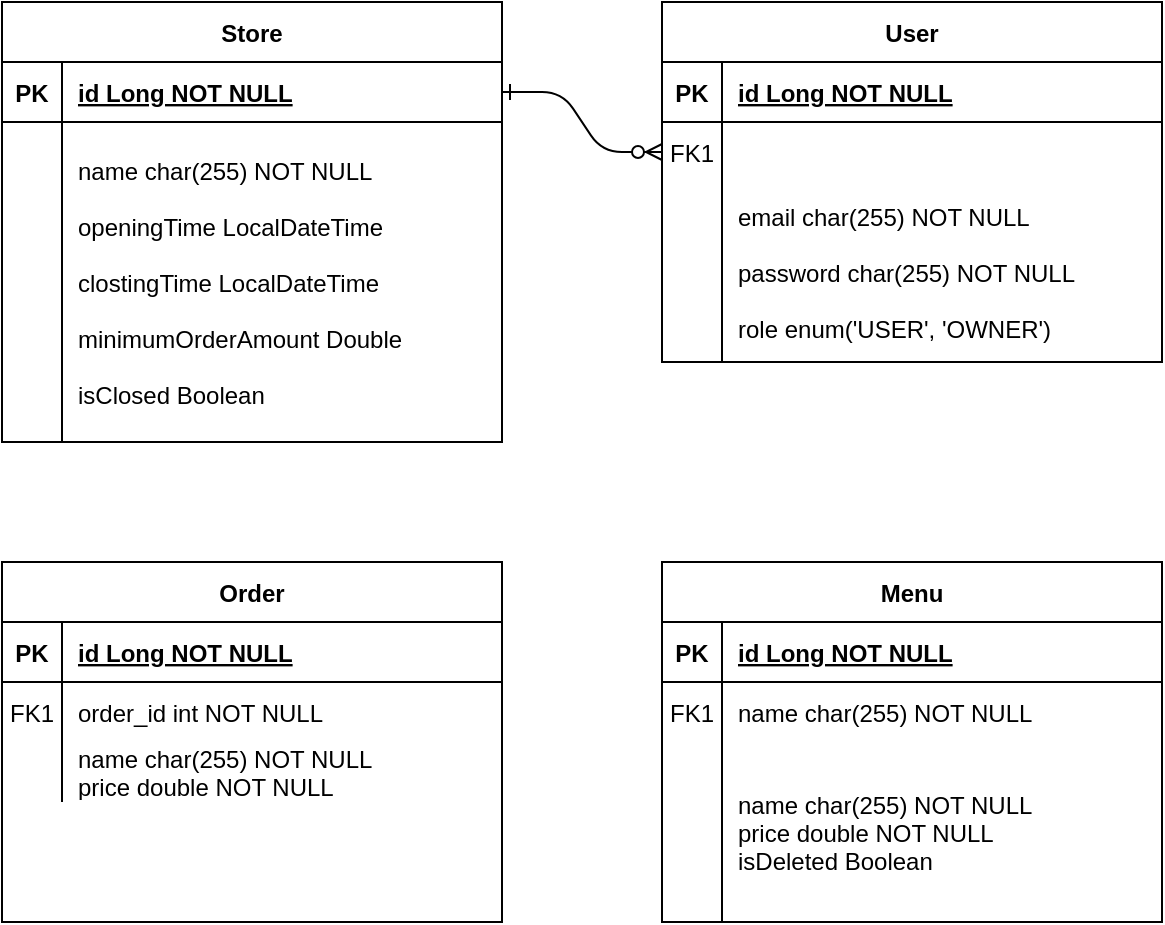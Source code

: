 <mxfile version="24.7.14">
  <diagram id="R2lEEEUBdFMjLlhIrx00" name="Page-1">
    <mxGraphModel dx="1042" dy="531" grid="1" gridSize="10" guides="1" tooltips="1" connect="1" arrows="1" fold="1" page="1" pageScale="1" pageWidth="850" pageHeight="1100" math="0" shadow="0" extFonts="Permanent Marker^https://fonts.googleapis.com/css?family=Permanent+Marker">
      <root>
        <mxCell id="0" />
        <mxCell id="1" parent="0" />
        <mxCell id="U4Ox5Y5ZCVdUWK1vtRIg-1" value="" style="edgeStyle=entityRelationEdgeStyle;endArrow=ERzeroToMany;startArrow=ERone;endFill=1;startFill=0;" edge="1" parent="1" source="U4Ox5Y5ZCVdUWK1vtRIg-24" target="U4Ox5Y5ZCVdUWK1vtRIg-7">
          <mxGeometry width="100" height="100" relative="1" as="geometry">
            <mxPoint x="340" y="720" as="sourcePoint" />
            <mxPoint x="440" y="620" as="targetPoint" />
          </mxGeometry>
        </mxCell>
        <mxCell id="U4Ox5Y5ZCVdUWK1vtRIg-3" value="User" style="shape=table;startSize=30;container=1;collapsible=1;childLayout=tableLayout;fixedRows=1;rowLines=0;fontStyle=1;align=center;resizeLast=1;" vertex="1" parent="1">
          <mxGeometry x="450" y="120" width="250" height="180" as="geometry" />
        </mxCell>
        <mxCell id="U4Ox5Y5ZCVdUWK1vtRIg-4" value="" style="shape=partialRectangle;collapsible=0;dropTarget=0;pointerEvents=0;fillColor=none;points=[[0,0.5],[1,0.5]];portConstraint=eastwest;top=0;left=0;right=0;bottom=1;" vertex="1" parent="U4Ox5Y5ZCVdUWK1vtRIg-3">
          <mxGeometry y="30" width="250" height="30" as="geometry" />
        </mxCell>
        <mxCell id="U4Ox5Y5ZCVdUWK1vtRIg-5" value="PK" style="shape=partialRectangle;overflow=hidden;connectable=0;fillColor=none;top=0;left=0;bottom=0;right=0;fontStyle=1;" vertex="1" parent="U4Ox5Y5ZCVdUWK1vtRIg-4">
          <mxGeometry width="30" height="30" as="geometry">
            <mxRectangle width="30" height="30" as="alternateBounds" />
          </mxGeometry>
        </mxCell>
        <mxCell id="U4Ox5Y5ZCVdUWK1vtRIg-6" value="id Long NOT NULL " style="shape=partialRectangle;overflow=hidden;connectable=0;fillColor=none;top=0;left=0;bottom=0;right=0;align=left;spacingLeft=6;fontStyle=5;" vertex="1" parent="U4Ox5Y5ZCVdUWK1vtRIg-4">
          <mxGeometry x="30" width="220" height="30" as="geometry">
            <mxRectangle width="220" height="30" as="alternateBounds" />
          </mxGeometry>
        </mxCell>
        <mxCell id="U4Ox5Y5ZCVdUWK1vtRIg-7" value="" style="shape=partialRectangle;collapsible=0;dropTarget=0;pointerEvents=0;fillColor=none;points=[[0,0.5],[1,0.5]];portConstraint=eastwest;top=0;left=0;right=0;bottom=0;" vertex="1" parent="U4Ox5Y5ZCVdUWK1vtRIg-3">
          <mxGeometry y="60" width="250" height="30" as="geometry" />
        </mxCell>
        <mxCell id="U4Ox5Y5ZCVdUWK1vtRIg-8" value="FK1" style="shape=partialRectangle;overflow=hidden;connectable=0;fillColor=none;top=0;left=0;bottom=0;right=0;" vertex="1" parent="U4Ox5Y5ZCVdUWK1vtRIg-7">
          <mxGeometry width="30" height="30" as="geometry">
            <mxRectangle width="30" height="30" as="alternateBounds" />
          </mxGeometry>
        </mxCell>
        <mxCell id="U4Ox5Y5ZCVdUWK1vtRIg-9" value="" style="shape=partialRectangle;overflow=hidden;connectable=0;fillColor=none;top=0;left=0;bottom=0;right=0;align=left;spacingLeft=6;" vertex="1" parent="U4Ox5Y5ZCVdUWK1vtRIg-7">
          <mxGeometry x="30" width="220" height="30" as="geometry">
            <mxRectangle width="220" height="30" as="alternateBounds" />
          </mxGeometry>
        </mxCell>
        <mxCell id="U4Ox5Y5ZCVdUWK1vtRIg-10" value="" style="shape=partialRectangle;collapsible=0;dropTarget=0;pointerEvents=0;fillColor=none;points=[[0,0.5],[1,0.5]];portConstraint=eastwest;top=0;left=0;right=0;bottom=0;" vertex="1" parent="U4Ox5Y5ZCVdUWK1vtRIg-3">
          <mxGeometry y="90" width="250" height="90" as="geometry" />
        </mxCell>
        <mxCell id="U4Ox5Y5ZCVdUWK1vtRIg-11" value="" style="shape=partialRectangle;overflow=hidden;connectable=0;fillColor=none;top=0;left=0;bottom=0;right=0;" vertex="1" parent="U4Ox5Y5ZCVdUWK1vtRIg-10">
          <mxGeometry width="30" height="90" as="geometry">
            <mxRectangle width="30" height="90" as="alternateBounds" />
          </mxGeometry>
        </mxCell>
        <mxCell id="U4Ox5Y5ZCVdUWK1vtRIg-12" value="email char(255) NOT NULL&#xa;&#xa;password char(255) NOT NULL&#xa;&#xa;role enum(&#39;USER&#39;, &#39;OWNER&#39;)" style="shape=partialRectangle;overflow=hidden;connectable=0;fillColor=none;top=0;left=0;bottom=0;right=0;align=left;spacingLeft=6;" vertex="1" parent="U4Ox5Y5ZCVdUWK1vtRIg-10">
          <mxGeometry x="30" width="220" height="90" as="geometry">
            <mxRectangle width="220" height="90" as="alternateBounds" />
          </mxGeometry>
        </mxCell>
        <mxCell id="U4Ox5Y5ZCVdUWK1vtRIg-13" value="Menu" style="shape=table;startSize=30;container=1;collapsible=1;childLayout=tableLayout;fixedRows=1;rowLines=0;fontStyle=1;align=center;resizeLast=1;" vertex="1" parent="1">
          <mxGeometry x="450" y="400" width="250" height="180" as="geometry" />
        </mxCell>
        <mxCell id="U4Ox5Y5ZCVdUWK1vtRIg-14" value="" style="shape=partialRectangle;collapsible=0;dropTarget=0;pointerEvents=0;fillColor=none;points=[[0,0.5],[1,0.5]];portConstraint=eastwest;top=0;left=0;right=0;bottom=1;" vertex="1" parent="U4Ox5Y5ZCVdUWK1vtRIg-13">
          <mxGeometry y="30" width="250" height="30" as="geometry" />
        </mxCell>
        <mxCell id="U4Ox5Y5ZCVdUWK1vtRIg-15" value="PK" style="shape=partialRectangle;overflow=hidden;connectable=0;fillColor=none;top=0;left=0;bottom=0;right=0;fontStyle=1;" vertex="1" parent="U4Ox5Y5ZCVdUWK1vtRIg-14">
          <mxGeometry width="30" height="30" as="geometry">
            <mxRectangle width="30" height="30" as="alternateBounds" />
          </mxGeometry>
        </mxCell>
        <mxCell id="U4Ox5Y5ZCVdUWK1vtRIg-16" value="id Long NOT NULL " style="shape=partialRectangle;overflow=hidden;connectable=0;fillColor=none;top=0;left=0;bottom=0;right=0;align=left;spacingLeft=6;fontStyle=5;" vertex="1" parent="U4Ox5Y5ZCVdUWK1vtRIg-14">
          <mxGeometry x="30" width="220" height="30" as="geometry">
            <mxRectangle width="220" height="30" as="alternateBounds" />
          </mxGeometry>
        </mxCell>
        <mxCell id="U4Ox5Y5ZCVdUWK1vtRIg-17" value="" style="shape=partialRectangle;collapsible=0;dropTarget=0;pointerEvents=0;fillColor=none;points=[[0,0.5],[1,0.5]];portConstraint=eastwest;top=0;left=0;right=0;bottom=0;" vertex="1" parent="U4Ox5Y5ZCVdUWK1vtRIg-13">
          <mxGeometry y="60" width="250" height="30" as="geometry" />
        </mxCell>
        <mxCell id="U4Ox5Y5ZCVdUWK1vtRIg-18" value="FK1" style="shape=partialRectangle;overflow=hidden;connectable=0;fillColor=none;top=0;left=0;bottom=0;right=0;" vertex="1" parent="U4Ox5Y5ZCVdUWK1vtRIg-17">
          <mxGeometry width="30" height="30" as="geometry">
            <mxRectangle width="30" height="30" as="alternateBounds" />
          </mxGeometry>
        </mxCell>
        <mxCell id="U4Ox5Y5ZCVdUWK1vtRIg-19" value="name char(255) NOT NULL" style="shape=partialRectangle;overflow=hidden;connectable=0;fillColor=none;top=0;left=0;bottom=0;right=0;align=left;spacingLeft=6;" vertex="1" parent="U4Ox5Y5ZCVdUWK1vtRIg-17">
          <mxGeometry x="30" width="220" height="30" as="geometry">
            <mxRectangle width="220" height="30" as="alternateBounds" />
          </mxGeometry>
        </mxCell>
        <mxCell id="U4Ox5Y5ZCVdUWK1vtRIg-20" value="" style="shape=partialRectangle;collapsible=0;dropTarget=0;pointerEvents=0;fillColor=none;points=[[0,0.5],[1,0.5]];portConstraint=eastwest;top=0;left=0;right=0;bottom=0;" vertex="1" parent="U4Ox5Y5ZCVdUWK1vtRIg-13">
          <mxGeometry y="90" width="250" height="90" as="geometry" />
        </mxCell>
        <mxCell id="U4Ox5Y5ZCVdUWK1vtRIg-21" value="" style="shape=partialRectangle;overflow=hidden;connectable=0;fillColor=none;top=0;left=0;bottom=0;right=0;" vertex="1" parent="U4Ox5Y5ZCVdUWK1vtRIg-20">
          <mxGeometry width="30" height="90" as="geometry">
            <mxRectangle width="30" height="90" as="alternateBounds" />
          </mxGeometry>
        </mxCell>
        <mxCell id="U4Ox5Y5ZCVdUWK1vtRIg-22" value="name char(255) NOT NULL&#xa;price double NOT NULL&#xa;isDeleted Boolean" style="shape=partialRectangle;overflow=hidden;connectable=0;fillColor=none;top=0;left=0;bottom=0;right=0;align=left;spacingLeft=6;" vertex="1" parent="U4Ox5Y5ZCVdUWK1vtRIg-20">
          <mxGeometry x="30" width="220" height="90" as="geometry">
            <mxRectangle width="220" height="90" as="alternateBounds" />
          </mxGeometry>
        </mxCell>
        <mxCell id="U4Ox5Y5ZCVdUWK1vtRIg-23" value="Store" style="shape=table;startSize=30;container=1;collapsible=1;childLayout=tableLayout;fixedRows=1;rowLines=0;fontStyle=1;align=center;resizeLast=1;" vertex="1" parent="1">
          <mxGeometry x="120" y="120" width="250" height="220" as="geometry" />
        </mxCell>
        <mxCell id="U4Ox5Y5ZCVdUWK1vtRIg-24" value="" style="shape=partialRectangle;collapsible=0;dropTarget=0;pointerEvents=0;fillColor=none;points=[[0,0.5],[1,0.5]];portConstraint=eastwest;top=0;left=0;right=0;bottom=1;" vertex="1" parent="U4Ox5Y5ZCVdUWK1vtRIg-23">
          <mxGeometry y="30" width="250" height="30" as="geometry" />
        </mxCell>
        <mxCell id="U4Ox5Y5ZCVdUWK1vtRIg-25" value="PK" style="shape=partialRectangle;overflow=hidden;connectable=0;fillColor=none;top=0;left=0;bottom=0;right=0;fontStyle=1;" vertex="1" parent="U4Ox5Y5ZCVdUWK1vtRIg-24">
          <mxGeometry width="30" height="30" as="geometry">
            <mxRectangle width="30" height="30" as="alternateBounds" />
          </mxGeometry>
        </mxCell>
        <mxCell id="U4Ox5Y5ZCVdUWK1vtRIg-26" value="id Long NOT NULL " style="shape=partialRectangle;overflow=hidden;connectable=0;fillColor=none;top=0;left=0;bottom=0;right=0;align=left;spacingLeft=6;fontStyle=5;" vertex="1" parent="U4Ox5Y5ZCVdUWK1vtRIg-24">
          <mxGeometry x="30" width="220" height="30" as="geometry">
            <mxRectangle width="220" height="30" as="alternateBounds" />
          </mxGeometry>
        </mxCell>
        <mxCell id="U4Ox5Y5ZCVdUWK1vtRIg-27" value="" style="shape=partialRectangle;collapsible=0;dropTarget=0;pointerEvents=0;fillColor=none;points=[[0,0.5],[1,0.5]];portConstraint=eastwest;top=0;left=0;right=0;bottom=0;" vertex="1" parent="U4Ox5Y5ZCVdUWK1vtRIg-23">
          <mxGeometry y="60" width="250" height="160" as="geometry" />
        </mxCell>
        <mxCell id="U4Ox5Y5ZCVdUWK1vtRIg-28" value="" style="shape=partialRectangle;overflow=hidden;connectable=0;fillColor=none;top=0;left=0;bottom=0;right=0;" vertex="1" parent="U4Ox5Y5ZCVdUWK1vtRIg-27">
          <mxGeometry width="30" height="160" as="geometry">
            <mxRectangle width="30" height="160" as="alternateBounds" />
          </mxGeometry>
        </mxCell>
        <mxCell id="U4Ox5Y5ZCVdUWK1vtRIg-29" value="name char(255) NOT NULL&#xa;&#xa;openingTime LocalDateTime&#xa;&#xa;clostingTime LocalDateTime&#xa;&#xa;minimumOrderAmount Double&#xa;&#xa;isClosed Boolean" style="shape=partialRectangle;overflow=hidden;connectable=0;fillColor=none;top=0;left=0;bottom=0;right=0;align=left;spacingLeft=6;" vertex="1" parent="U4Ox5Y5ZCVdUWK1vtRIg-27">
          <mxGeometry x="30" width="220" height="160" as="geometry">
            <mxRectangle width="220" height="160" as="alternateBounds" />
          </mxGeometry>
        </mxCell>
        <mxCell id="U4Ox5Y5ZCVdUWK1vtRIg-30" value="Order" style="shape=table;startSize=30;container=1;collapsible=1;childLayout=tableLayout;fixedRows=1;rowLines=0;fontStyle=1;align=center;resizeLast=1;" vertex="1" parent="1">
          <mxGeometry x="120" y="400" width="250" height="180" as="geometry" />
        </mxCell>
        <mxCell id="U4Ox5Y5ZCVdUWK1vtRIg-31" value="" style="shape=partialRectangle;collapsible=0;dropTarget=0;pointerEvents=0;fillColor=none;points=[[0,0.5],[1,0.5]];portConstraint=eastwest;top=0;left=0;right=0;bottom=1;" vertex="1" parent="U4Ox5Y5ZCVdUWK1vtRIg-30">
          <mxGeometry y="30" width="250" height="30" as="geometry" />
        </mxCell>
        <mxCell id="U4Ox5Y5ZCVdUWK1vtRIg-32" value="PK" style="shape=partialRectangle;overflow=hidden;connectable=0;fillColor=none;top=0;left=0;bottom=0;right=0;fontStyle=1;" vertex="1" parent="U4Ox5Y5ZCVdUWK1vtRIg-31">
          <mxGeometry width="30" height="30" as="geometry">
            <mxRectangle width="30" height="30" as="alternateBounds" />
          </mxGeometry>
        </mxCell>
        <mxCell id="U4Ox5Y5ZCVdUWK1vtRIg-33" value="id Long NOT NULL " style="shape=partialRectangle;overflow=hidden;connectable=0;fillColor=none;top=0;left=0;bottom=0;right=0;align=left;spacingLeft=6;fontStyle=5;" vertex="1" parent="U4Ox5Y5ZCVdUWK1vtRIg-31">
          <mxGeometry x="30" width="220" height="30" as="geometry">
            <mxRectangle width="220" height="30" as="alternateBounds" />
          </mxGeometry>
        </mxCell>
        <mxCell id="U4Ox5Y5ZCVdUWK1vtRIg-34" value="" style="shape=partialRectangle;collapsible=0;dropTarget=0;pointerEvents=0;fillColor=none;points=[[0,0.5],[1,0.5]];portConstraint=eastwest;top=0;left=0;right=0;bottom=0;" vertex="1" parent="U4Ox5Y5ZCVdUWK1vtRIg-30">
          <mxGeometry y="60" width="250" height="30" as="geometry" />
        </mxCell>
        <mxCell id="U4Ox5Y5ZCVdUWK1vtRIg-35" value="FK1" style="shape=partialRectangle;overflow=hidden;connectable=0;fillColor=none;top=0;left=0;bottom=0;right=0;" vertex="1" parent="U4Ox5Y5ZCVdUWK1vtRIg-34">
          <mxGeometry width="30" height="30" as="geometry">
            <mxRectangle width="30" height="30" as="alternateBounds" />
          </mxGeometry>
        </mxCell>
        <mxCell id="U4Ox5Y5ZCVdUWK1vtRIg-36" value="order_id int NOT NULL" style="shape=partialRectangle;overflow=hidden;connectable=0;fillColor=none;top=0;left=0;bottom=0;right=0;align=left;spacingLeft=6;" vertex="1" parent="U4Ox5Y5ZCVdUWK1vtRIg-34">
          <mxGeometry x="30" width="220" height="30" as="geometry">
            <mxRectangle width="220" height="30" as="alternateBounds" />
          </mxGeometry>
        </mxCell>
        <mxCell id="U4Ox5Y5ZCVdUWK1vtRIg-37" value="" style="shape=partialRectangle;collapsible=0;dropTarget=0;pointerEvents=0;fillColor=none;points=[[0,0.5],[1,0.5]];portConstraint=eastwest;top=0;left=0;right=0;bottom=0;" vertex="1" parent="U4Ox5Y5ZCVdUWK1vtRIg-30">
          <mxGeometry y="90" width="250" height="30" as="geometry" />
        </mxCell>
        <mxCell id="U4Ox5Y5ZCVdUWK1vtRIg-38" value="" style="shape=partialRectangle;overflow=hidden;connectable=0;fillColor=none;top=0;left=0;bottom=0;right=0;" vertex="1" parent="U4Ox5Y5ZCVdUWK1vtRIg-37">
          <mxGeometry width="30" height="30" as="geometry">
            <mxRectangle width="30" height="30" as="alternateBounds" />
          </mxGeometry>
        </mxCell>
        <mxCell id="U4Ox5Y5ZCVdUWK1vtRIg-39" value="name char(255) NOT NULL&#xa;price double NOT NULL&#xa;isDeleted Boolean" style="shape=partialRectangle;overflow=hidden;connectable=0;fillColor=none;top=0;left=0;bottom=0;right=0;align=left;spacingLeft=6;" vertex="1" parent="U4Ox5Y5ZCVdUWK1vtRIg-37">
          <mxGeometry x="30" width="220" height="30" as="geometry">
            <mxRectangle width="220" height="30" as="alternateBounds" />
          </mxGeometry>
        </mxCell>
      </root>
    </mxGraphModel>
  </diagram>
</mxfile>
